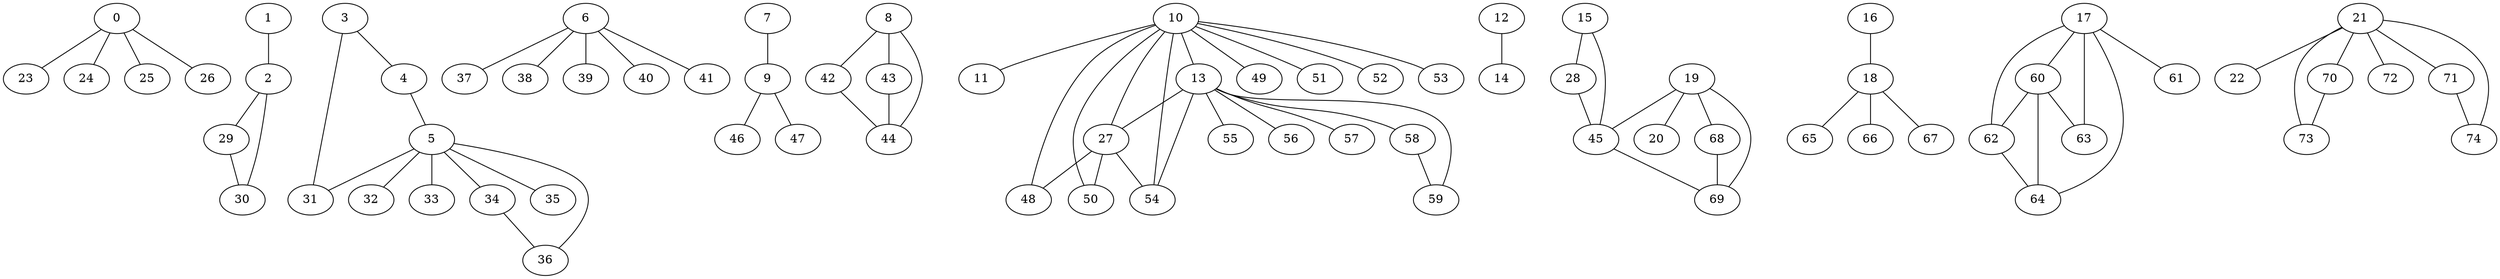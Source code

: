 graph {
	0 -- 23
	0 -- 24
	0 -- 25
	0 -- 26
	1 -- 2
	2 -- 29
	2 -- 30
	3 -- 4
	3 -- 31
	4 -- 5
	5 -- 31
	5 -- 32
	5 -- 33
	5 -- 34
	5 -- 35
	5 -- 36
	6 -- 37
	6 -- 38
	6 -- 39
	6 -- 40
	6 -- 41
	7 -- 9
	8 -- 42
	8 -- 43
	8 -- 44
	9 -- 46
	9 -- 47
	10 -- 11
	10 -- 13
	10 -- 27
	10 -- 48
	10 -- 49
	10 -- 50
	10 -- 51
	10 -- 52
	10 -- 53
	10 -- 54
	12 -- 14
	13 -- 27
	13 -- 54
	13 -- 55
	13 -- 56
	13 -- 57
	13 -- 58
	13 -- 59
	15 -- 28
	15 -- 45
	16 -- 18
	17 -- 60
	17 -- 61
	17 -- 62
	17 -- 63
	17 -- 64
	18 -- 65
	18 -- 66
	18 -- 67
	19 -- 20
	19 -- 45
	19 -- 68
	19 -- 69
	21 -- 22
	21 -- 70
	21 -- 71
	21 -- 72
	21 -- 73
	21 -- 74
	27 -- 48
	27 -- 50
	27 -- 54
	28 -- 45
	29 -- 30
	34 -- 36
	42 -- 44
	43 -- 44
	45 -- 69
	58 -- 59
	60 -- 62
	60 -- 63
	60 -- 64
	62 -- 64
	68 -- 69
	70 -- 73
	71 -- 74
}
